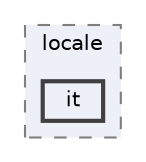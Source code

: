 digraph "C:/Users/LukeMabie/documents/Development/Password_Saver_Using_Django-master/venv/Lib/site-packages/django/conf/locale/it"
{
 // LATEX_PDF_SIZE
  bgcolor="transparent";
  edge [fontname=Helvetica,fontsize=10,labelfontname=Helvetica,labelfontsize=10];
  node [fontname=Helvetica,fontsize=10,shape=box,height=0.2,width=0.4];
  compound=true
  subgraph clusterdir_6ae4708f427b9ff73e5313b131df1071 {
    graph [ bgcolor="#edf0f7", pencolor="grey50", label="locale", fontname=Helvetica,fontsize=10 style="filled,dashed", URL="dir_6ae4708f427b9ff73e5313b131df1071.html",tooltip=""]
  dir_0be4500abcea684ab22d7db0f1769393 [label="it", fillcolor="#edf0f7", color="grey25", style="filled,bold", URL="dir_0be4500abcea684ab22d7db0f1769393.html",tooltip=""];
  }
}
